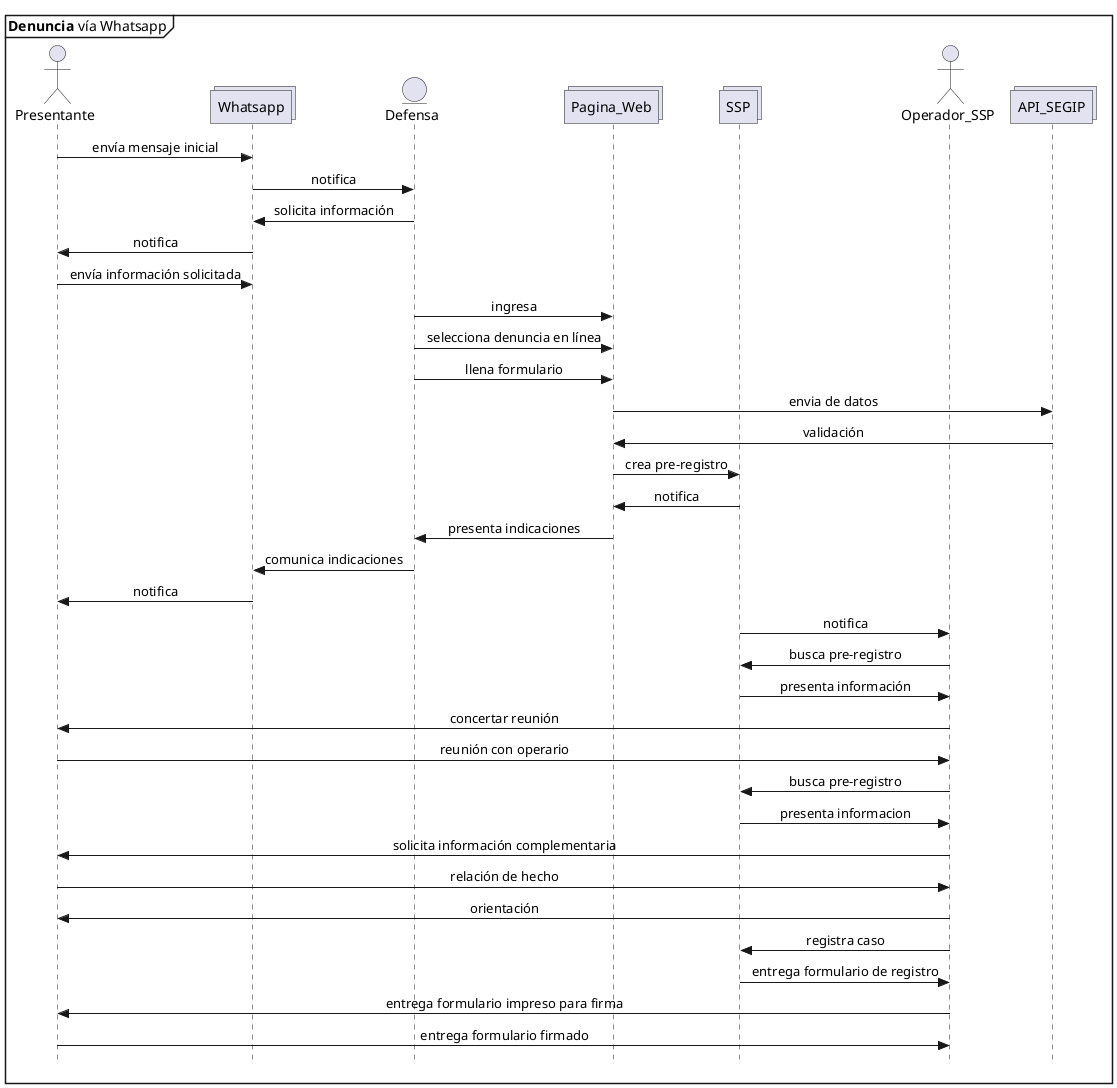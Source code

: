 @startuml Denuncia_Whatsapp
skinparam Style strictuml
skinparam SequenceMessageAlignment center

mainframe **Denuncia** vía Whatsapp

actor Presentante as pre
collections Whatsapp
entity Defensa as def
collections Pagina_Web as web
collections SSP 
actor Operador_SSP as opssp
collections API_SEGIP as segip


pre -> Whatsapp : envía mensaje inicial
Whatsapp -> def : notifica
def -> Whatsapp : solicita información
Whatsapp->pre: notifica
pre -> Whatsapp : envía información solicitada
def -> web : ingresa
def -> web : selecciona denuncia en línea
def -> web : llena formulario
web -> segip : envia de datos
segip -> web : validación 
web->SSP : crea pre-registro
SSP->web : notifica
web->def : presenta indicaciones
def->Whatsapp : comunica indicaciones
Whatsapp->pre: notifica
SSP->opssp : notifica
opssp->SSP : busca pre-registro
SSP->opssp : presenta información
opssp->pre : concertar reunión
pre->opssp : reunión con operario
opssp->SSP : busca pre-registro
SSP->opssp : presenta informacion
opssp -> pre : solicita información complementaria
pre->opssp : relación de hecho
opssp->pre : orientación
opssp->SSP : registra caso
SSP->opssp : entrega formulario de registro
opssp->pre : entrega formulario impreso para firma
pre->opssp : entrega formulario firmado

@enduml